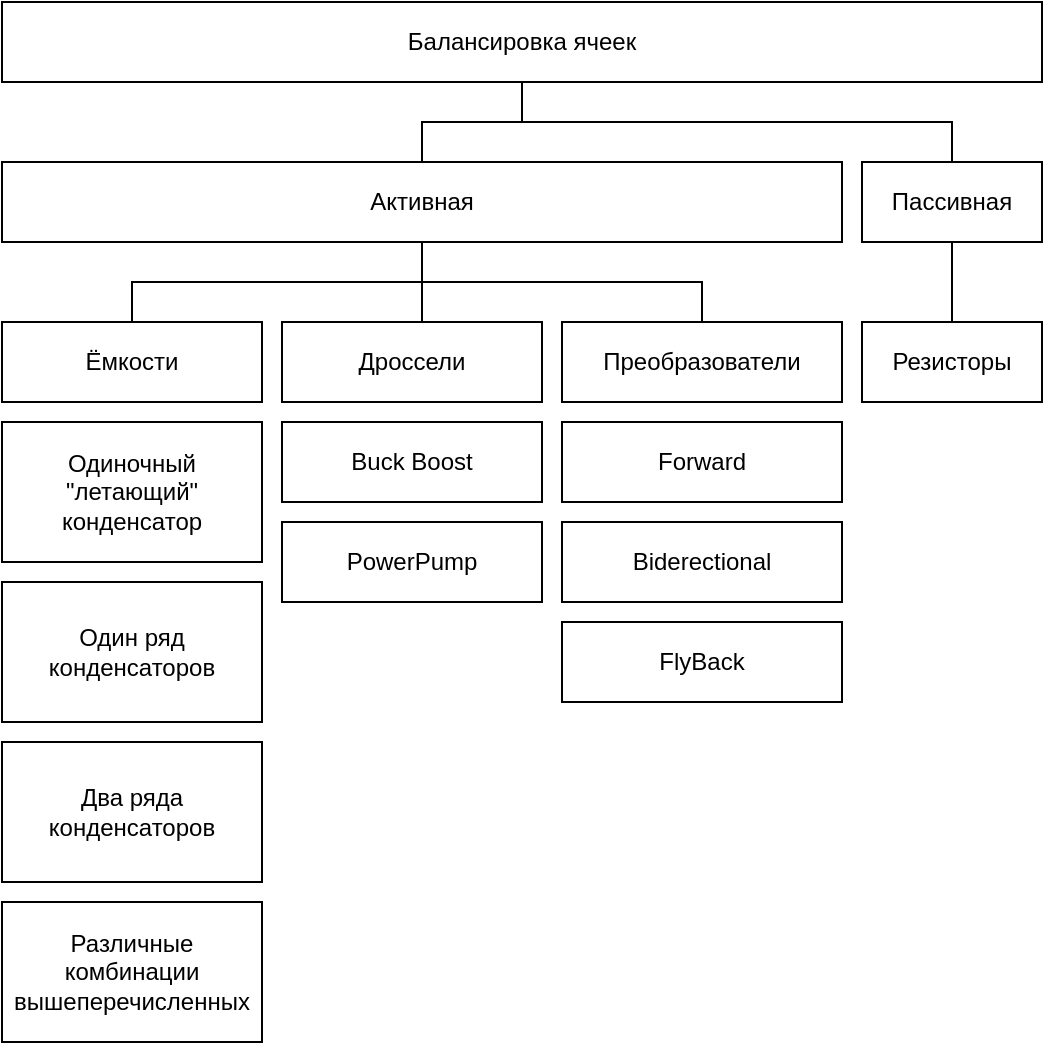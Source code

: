 <mxfile version="24.7.17">
  <diagram id="wFE0QG_FPsp0jaGvCLVb" name="Page-1">
    <mxGraphModel dx="1050" dy="621" grid="1" gridSize="10" guides="1" tooltips="1" connect="1" arrows="1" fold="1" page="1" pageScale="1" pageWidth="850" pageHeight="1100" math="0" shadow="0">
      <root>
        <mxCell id="0" />
        <mxCell id="1" parent="0" />
        <mxCell id="y5NR5qdMvUlb6hSTPkb--5" value="" style="edgeStyle=orthogonalEdgeStyle;rounded=0;orthogonalLoop=1;jettySize=auto;html=1;endArrow=none;endFill=0;" parent="1" source="y5NR5qdMvUlb6hSTPkb--1" target="y5NR5qdMvUlb6hSTPkb--2" edge="1">
          <mxGeometry relative="1" as="geometry" />
        </mxCell>
        <mxCell id="y5NR5qdMvUlb6hSTPkb--6" style="edgeStyle=orthogonalEdgeStyle;rounded=0;orthogonalLoop=1;jettySize=auto;html=1;endArrow=none;endFill=0;" parent="1" source="y5NR5qdMvUlb6hSTPkb--1" target="y5NR5qdMvUlb6hSTPkb--3" edge="1">
          <mxGeometry relative="1" as="geometry" />
        </mxCell>
        <mxCell id="y5NR5qdMvUlb6hSTPkb--1" value="Балансировка ячеек" style="rounded=0;whiteSpace=wrap;html=1;" parent="1" vertex="1">
          <mxGeometry x="120" y="40" width="520" height="40" as="geometry" />
        </mxCell>
        <mxCell id="y5NR5qdMvUlb6hSTPkb--8" value="" style="edgeStyle=orthogonalEdgeStyle;rounded=0;orthogonalLoop=1;jettySize=auto;html=1;endArrow=none;endFill=0;" parent="1" source="y5NR5qdMvUlb6hSTPkb--2" target="y5NR5qdMvUlb6hSTPkb--7" edge="1">
          <mxGeometry relative="1" as="geometry" />
        </mxCell>
        <mxCell id="y5NR5qdMvUlb6hSTPkb--2" value="Пассивная" style="rounded=0;whiteSpace=wrap;html=1;" parent="1" vertex="1">
          <mxGeometry x="550" y="120" width="90" height="40" as="geometry" />
        </mxCell>
        <mxCell id="y5NR5qdMvUlb6hSTPkb--12" style="edgeStyle=orthogonalEdgeStyle;rounded=0;orthogonalLoop=1;jettySize=auto;html=1;strokeColor=default;align=center;verticalAlign=middle;fontFamily=Helvetica;fontSize=11;fontColor=default;labelBackgroundColor=default;endArrow=none;endFill=0;" parent="1" source="y5NR5qdMvUlb6hSTPkb--3" target="y5NR5qdMvUlb6hSTPkb--9" edge="1">
          <mxGeometry relative="1" as="geometry" />
        </mxCell>
        <mxCell id="y5NR5qdMvUlb6hSTPkb--13" style="edgeStyle=orthogonalEdgeStyle;rounded=0;orthogonalLoop=1;jettySize=auto;html=1;strokeColor=default;align=center;verticalAlign=middle;fontFamily=Helvetica;fontSize=11;fontColor=default;labelBackgroundColor=default;endArrow=none;endFill=0;" parent="1" source="y5NR5qdMvUlb6hSTPkb--3" target="y5NR5qdMvUlb6hSTPkb--10" edge="1">
          <mxGeometry relative="1" as="geometry">
            <Array as="points">
              <mxPoint x="330" y="190" />
              <mxPoint x="330" y="190" />
            </Array>
          </mxGeometry>
        </mxCell>
        <mxCell id="y5NR5qdMvUlb6hSTPkb--14" style="edgeStyle=orthogonalEdgeStyle;rounded=0;orthogonalLoop=1;jettySize=auto;html=1;strokeColor=default;align=center;verticalAlign=middle;fontFamily=Helvetica;fontSize=11;fontColor=default;labelBackgroundColor=default;endArrow=none;endFill=0;" parent="1" source="y5NR5qdMvUlb6hSTPkb--3" target="y5NR5qdMvUlb6hSTPkb--11" edge="1">
          <mxGeometry relative="1" as="geometry" />
        </mxCell>
        <mxCell id="y5NR5qdMvUlb6hSTPkb--3" value="Активная" style="rounded=0;whiteSpace=wrap;html=1;" parent="1" vertex="1">
          <mxGeometry x="120" y="120" width="420" height="40" as="geometry" />
        </mxCell>
        <mxCell id="y5NR5qdMvUlb6hSTPkb--7" value="Резисторы" style="rounded=0;whiteSpace=wrap;html=1;" parent="1" vertex="1">
          <mxGeometry x="550" y="200" width="90" height="40" as="geometry" />
        </mxCell>
        <mxCell id="y5NR5qdMvUlb6hSTPkb--9" value="Ёмкости" style="rounded=0;whiteSpace=wrap;html=1;" parent="1" vertex="1">
          <mxGeometry x="120" y="200" width="130" height="40" as="geometry" />
        </mxCell>
        <mxCell id="y5NR5qdMvUlb6hSTPkb--10" value="Дроссели" style="rounded=0;whiteSpace=wrap;html=1;" parent="1" vertex="1">
          <mxGeometry x="260" y="200" width="130" height="40" as="geometry" />
        </mxCell>
        <mxCell id="y5NR5qdMvUlb6hSTPkb--11" value="Преобразователи" style="rounded=0;whiteSpace=wrap;html=1;" parent="1" vertex="1">
          <mxGeometry x="400" y="200" width="140" height="40" as="geometry" />
        </mxCell>
        <mxCell id="OP6BapFHQc78EoDglcqA-2" value="Одиночный &quot;летающий&lt;span style=&quot;background-color: initial;&quot;&gt;&quot; конденсатор&lt;/span&gt;" style="rounded=0;whiteSpace=wrap;html=1;" parent="1" vertex="1">
          <mxGeometry x="120" y="250" width="130" height="70" as="geometry" />
        </mxCell>
        <mxCell id="6HV9Fr3d24v6WkUjmxJP-1" value="Один ряд&lt;div&gt;конденсаторов&lt;/div&gt;" style="rounded=0;whiteSpace=wrap;html=1;" parent="1" vertex="1">
          <mxGeometry x="120" y="330" width="130" height="70" as="geometry" />
        </mxCell>
        <mxCell id="6HV9Fr3d24v6WkUjmxJP-2" value="Два ряда&lt;div&gt;конденсаторов&lt;/div&gt;" style="rounded=0;whiteSpace=wrap;html=1;" parent="1" vertex="1">
          <mxGeometry x="120" y="410" width="130" height="70" as="geometry" />
        </mxCell>
        <mxCell id="6HV9Fr3d24v6WkUjmxJP-3" value="Различные комбинации вышеперечисленных" style="rounded=0;whiteSpace=wrap;html=1;" parent="1" vertex="1">
          <mxGeometry x="120" y="490" width="130" height="70" as="geometry" />
        </mxCell>
        <mxCell id="6HV9Fr3d24v6WkUjmxJP-4" value="Buck Boost" style="rounded=0;whiteSpace=wrap;html=1;" parent="1" vertex="1">
          <mxGeometry x="260" y="250" width="130" height="40" as="geometry" />
        </mxCell>
        <mxCell id="6HV9Fr3d24v6WkUjmxJP-5" value="PowerPump" style="rounded=0;whiteSpace=wrap;html=1;" parent="1" vertex="1">
          <mxGeometry x="260" y="300" width="130" height="40" as="geometry" />
        </mxCell>
        <mxCell id="n-X56-YEOPtIasaBdFyu-1" value="Forward&lt;span style=&quot;color: rgba(0, 0, 0, 0); font-family: monospace; font-size: 0px; text-align: start; text-wrap: nowrap;&quot;&gt;%3CmxGraphModel%3E%3Croot%3E%3CmxCell%20id%3D%220%22%2F%3E%3CmxCell%20id%3D%221%22%20parent%3D%220%22%2F%3E%3CmxCell%20id%3D%222%22%20value%3D%22Buck%20Boost%22%20style%3D%22rounded%3D0%3BwhiteSpace%3Dwrap%3Bhtml%3D1%3B%22%20vertex%3D%221%22%20parent%3D%221%22%3E%3CmxGeometry%20x%3D%22260%22%20y%3D%22250%22%20width%3D%22130%22%20height%3D%2240%22%20as%3D%22geometry%22%2F%3E%3C%2FmxCell%3E%3C%2Froot%3E%3C%2FmxGraphModel%3E&lt;/span&gt;" style="rounded=0;whiteSpace=wrap;html=1;" vertex="1" parent="1">
          <mxGeometry x="400" y="250" width="140" height="40" as="geometry" />
        </mxCell>
        <mxCell id="n-X56-YEOPtIasaBdFyu-2" value="Biderectional" style="rounded=0;whiteSpace=wrap;html=1;" vertex="1" parent="1">
          <mxGeometry x="400" y="300" width="140" height="40" as="geometry" />
        </mxCell>
        <mxCell id="n-X56-YEOPtIasaBdFyu-3" value="FlyBack" style="rounded=0;whiteSpace=wrap;html=1;" vertex="1" parent="1">
          <mxGeometry x="400" y="350" width="140" height="40" as="geometry" />
        </mxCell>
      </root>
    </mxGraphModel>
  </diagram>
</mxfile>
